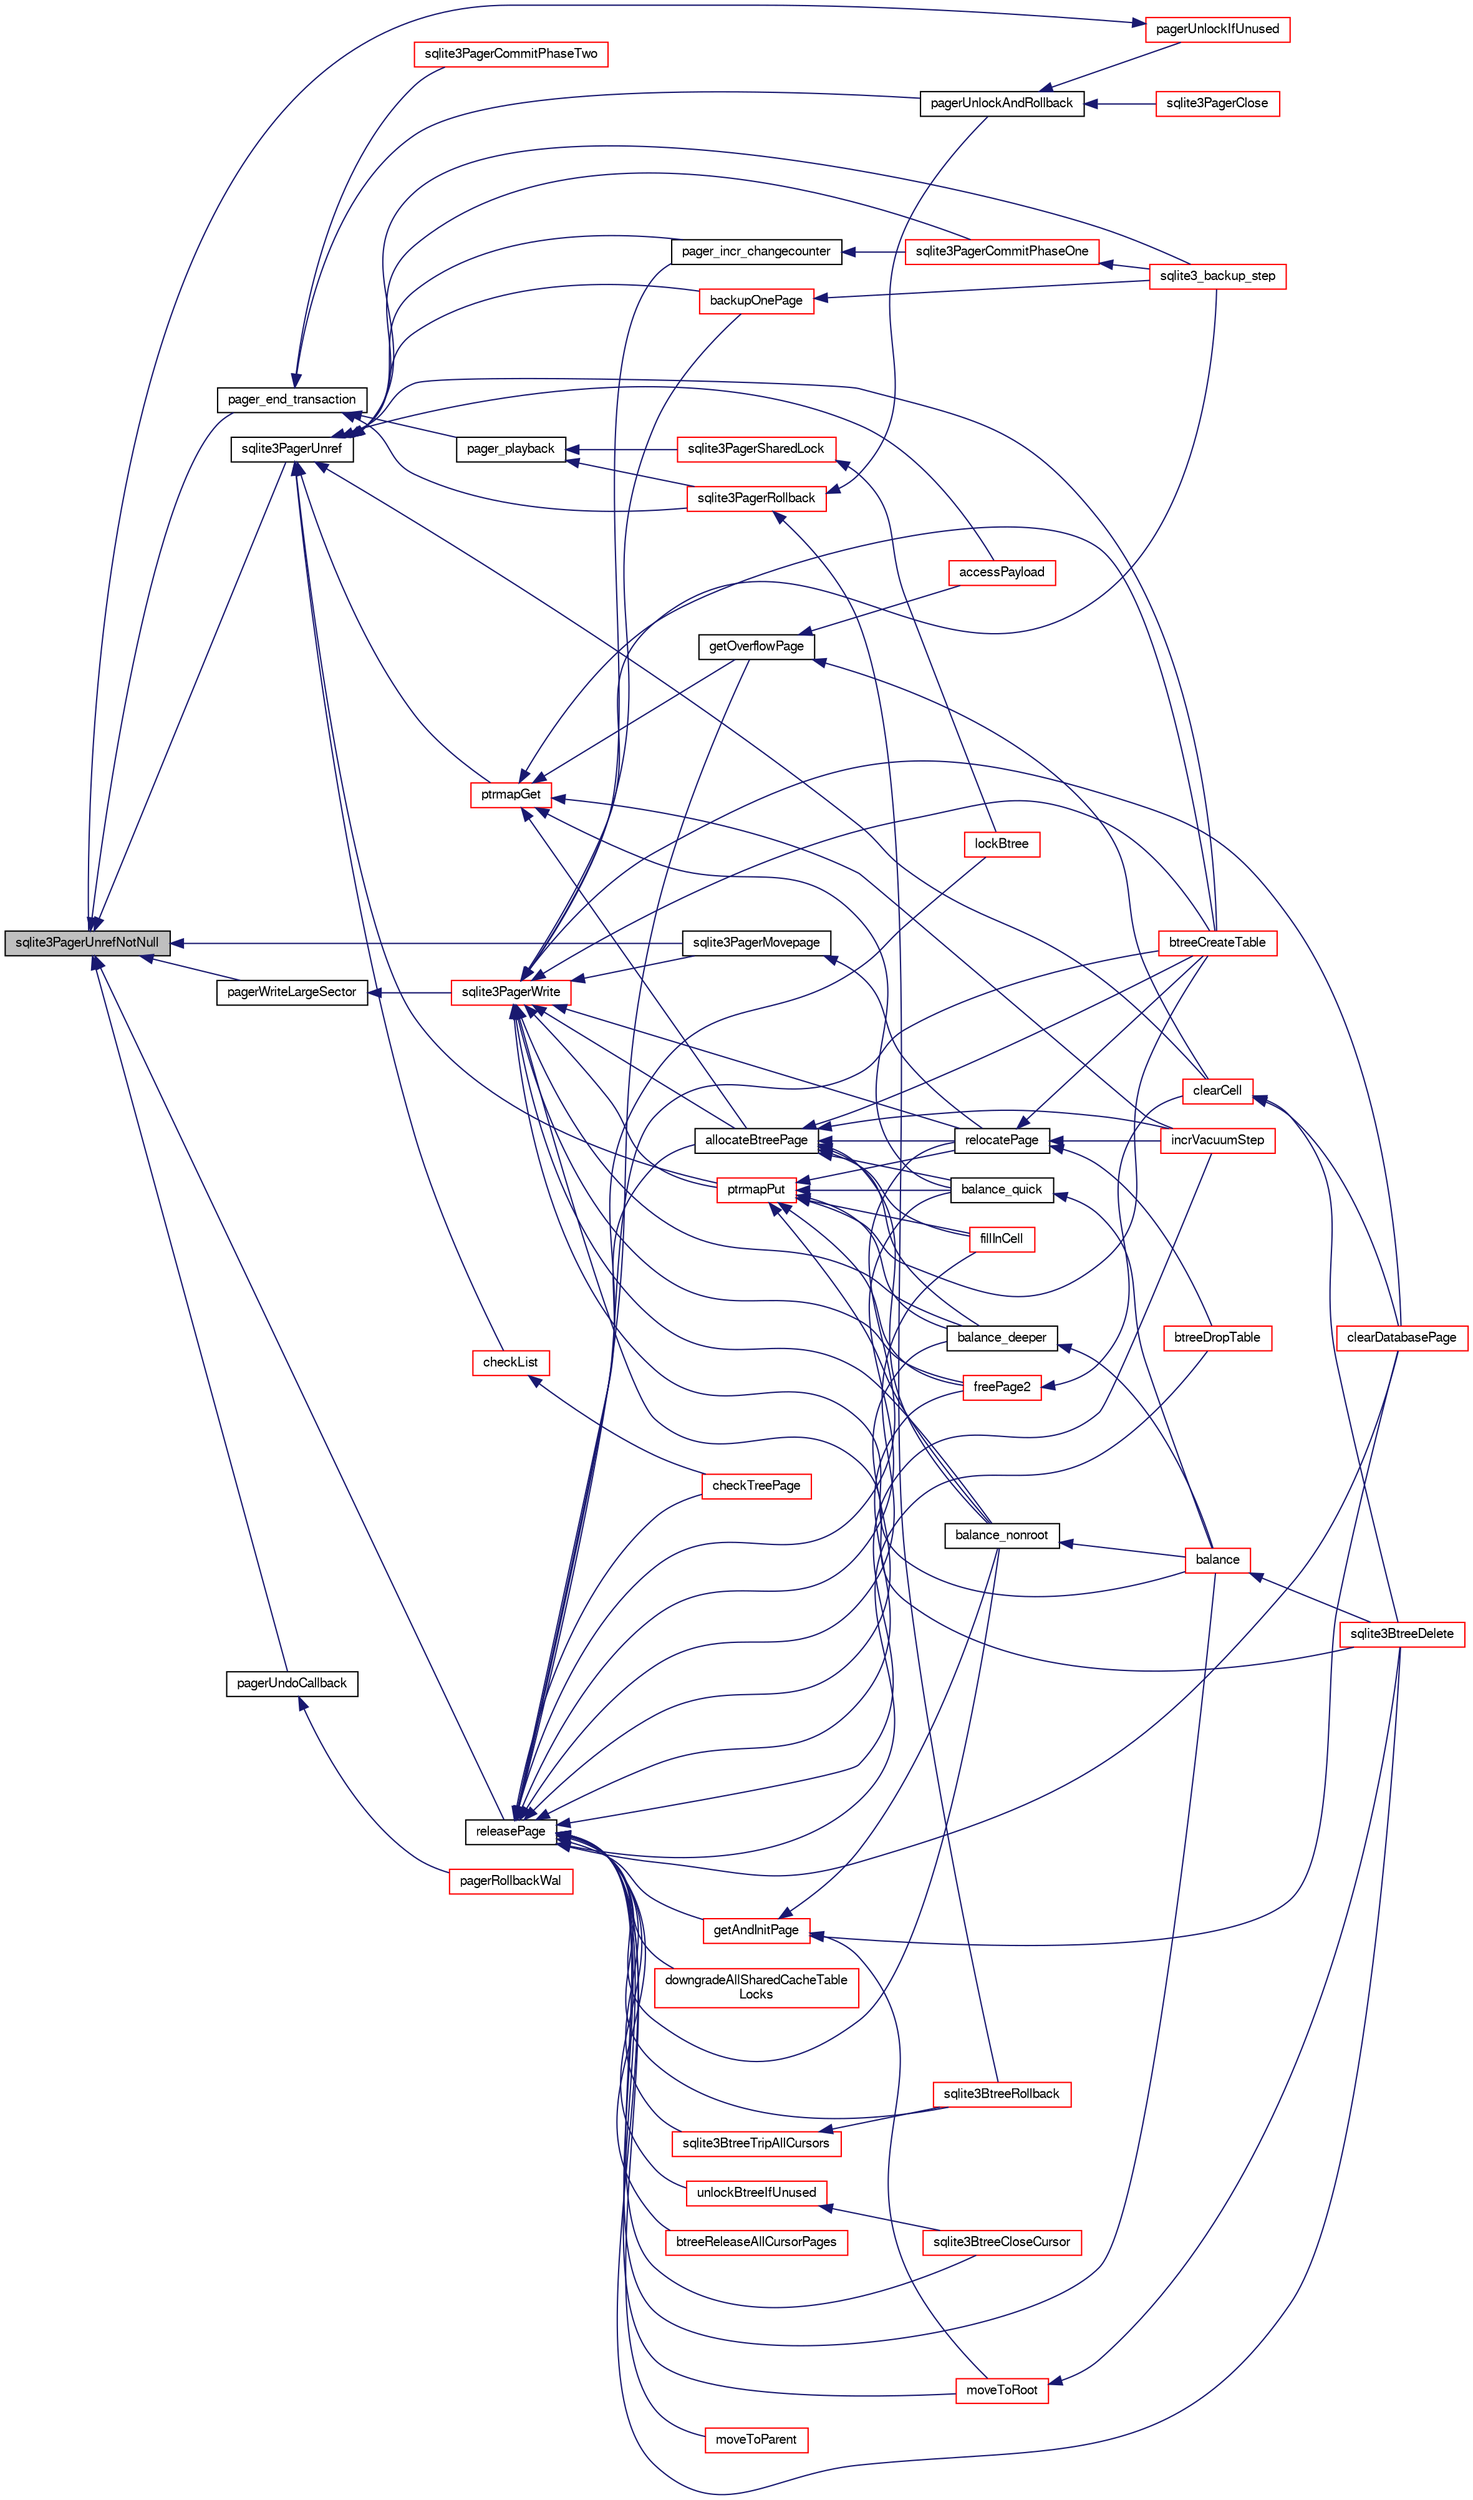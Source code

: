 digraph "sqlite3PagerUnrefNotNull"
{
  edge [fontname="FreeSans",fontsize="10",labelfontname="FreeSans",labelfontsize="10"];
  node [fontname="FreeSans",fontsize="10",shape=record];
  rankdir="LR";
  Node642527 [label="sqlite3PagerUnrefNotNull",height=0.2,width=0.4,color="black", fillcolor="grey75", style="filled", fontcolor="black"];
  Node642527 -> Node642528 [dir="back",color="midnightblue",fontsize="10",style="solid",fontname="FreeSans"];
  Node642528 [label="pager_end_transaction",height=0.2,width=0.4,color="black", fillcolor="white", style="filled",URL="$sqlite3_8c.html#a0814e2cfab386b1e3ba74528870339fe"];
  Node642528 -> Node642529 [dir="back",color="midnightblue",fontsize="10",style="solid",fontname="FreeSans"];
  Node642529 [label="pagerUnlockAndRollback",height=0.2,width=0.4,color="black", fillcolor="white", style="filled",URL="$sqlite3_8c.html#a02d96b7bf62c3b13ba905d168914518c"];
  Node642529 -> Node642530 [dir="back",color="midnightblue",fontsize="10",style="solid",fontname="FreeSans"];
  Node642530 [label="sqlite3PagerClose",height=0.2,width=0.4,color="red", fillcolor="white", style="filled",URL="$sqlite3_8c.html#af94b1f96b60689fd09422cce2c85f53f"];
  Node642529 -> Node642803 [dir="back",color="midnightblue",fontsize="10",style="solid",fontname="FreeSans"];
  Node642803 [label="pagerUnlockIfUnused",height=0.2,width=0.4,color="red", fillcolor="white", style="filled",URL="$sqlite3_8c.html#abf547f4276efb6f10262f7fde1e4d065"];
  Node642803 -> Node642527 [dir="back",color="midnightblue",fontsize="10",style="solid",fontname="FreeSans"];
  Node642528 -> Node642806 [dir="back",color="midnightblue",fontsize="10",style="solid",fontname="FreeSans"];
  Node642806 [label="pager_playback",height=0.2,width=0.4,color="black", fillcolor="white", style="filled",URL="$sqlite3_8c.html#a9d9a750a9fc76eb4b668c8a16b164a65"];
  Node642806 -> Node642807 [dir="back",color="midnightblue",fontsize="10",style="solid",fontname="FreeSans"];
  Node642807 [label="sqlite3PagerSharedLock",height=0.2,width=0.4,color="red", fillcolor="white", style="filled",URL="$sqlite3_8c.html#a58c197b629fb6eaacf96c7add57c70df"];
  Node642807 -> Node642809 [dir="back",color="midnightblue",fontsize="10",style="solid",fontname="FreeSans"];
  Node642809 [label="lockBtree",height=0.2,width=0.4,color="red", fillcolor="white", style="filled",URL="$sqlite3_8c.html#a5b808194d3178be15705a420265cee9d"];
  Node642806 -> Node642812 [dir="back",color="midnightblue",fontsize="10",style="solid",fontname="FreeSans"];
  Node642812 [label="sqlite3PagerRollback",height=0.2,width=0.4,color="red", fillcolor="white", style="filled",URL="$sqlite3_8c.html#afdd2ecbb97b7a716892ff6bd10c7dfd0"];
  Node642812 -> Node642529 [dir="back",color="midnightblue",fontsize="10",style="solid",fontname="FreeSans"];
  Node642812 -> Node642817 [dir="back",color="midnightblue",fontsize="10",style="solid",fontname="FreeSans"];
  Node642817 [label="sqlite3BtreeRollback",height=0.2,width=0.4,color="red", fillcolor="white", style="filled",URL="$sqlite3_8c.html#a317473acdafdd688385c8954f09de186"];
  Node642528 -> Node642877 [dir="back",color="midnightblue",fontsize="10",style="solid",fontname="FreeSans"];
  Node642877 [label="sqlite3PagerCommitPhaseTwo",height=0.2,width=0.4,color="red", fillcolor="white", style="filled",URL="$sqlite3_8c.html#a18af1df44bbc3ae598f0559f6fc5861e"];
  Node642528 -> Node642812 [dir="back",color="midnightblue",fontsize="10",style="solid",fontname="FreeSans"];
  Node642527 -> Node642879 [dir="back",color="midnightblue",fontsize="10",style="solid",fontname="FreeSans"];
  Node642879 [label="pagerUndoCallback",height=0.2,width=0.4,color="black", fillcolor="white", style="filled",URL="$sqlite3_8c.html#aca578b7eaed97dbbc2219eb67e1de24f"];
  Node642879 -> Node642880 [dir="back",color="midnightblue",fontsize="10",style="solid",fontname="FreeSans"];
  Node642880 [label="pagerRollbackWal",height=0.2,width=0.4,color="red", fillcolor="white", style="filled",URL="$sqlite3_8c.html#a80911cae8e3a137646b54d4e3e52147b"];
  Node642527 -> Node642881 [dir="back",color="midnightblue",fontsize="10",style="solid",fontname="FreeSans"];
  Node642881 [label="sqlite3PagerUnref",height=0.2,width=0.4,color="black", fillcolor="white", style="filled",URL="$sqlite3_8c.html#aa9d040b7f24a8a5d99bf96863b52cd15"];
  Node642881 -> Node642882 [dir="back",color="midnightblue",fontsize="10",style="solid",fontname="FreeSans"];
  Node642882 [label="pager_incr_changecounter",height=0.2,width=0.4,color="black", fillcolor="white", style="filled",URL="$sqlite3_8c.html#add9f57a131d488bb6fc49dedc5a4df81"];
  Node642882 -> Node642883 [dir="back",color="midnightblue",fontsize="10",style="solid",fontname="FreeSans"];
  Node642883 [label="sqlite3PagerCommitPhaseOne",height=0.2,width=0.4,color="red", fillcolor="white", style="filled",URL="$sqlite3_8c.html#a2baf986bff9120486e9acc5951494ea7"];
  Node642883 -> Node642745 [dir="back",color="midnightblue",fontsize="10",style="solid",fontname="FreeSans"];
  Node642745 [label="sqlite3_backup_step",height=0.2,width=0.4,color="red", fillcolor="white", style="filled",URL="$sqlite3_8h.html#a1699b75e98d082eebc465a9e64c35269"];
  Node642881 -> Node642883 [dir="back",color="midnightblue",fontsize="10",style="solid",fontname="FreeSans"];
  Node642881 -> Node642884 [dir="back",color="midnightblue",fontsize="10",style="solid",fontname="FreeSans"];
  Node642884 [label="ptrmapPut",height=0.2,width=0.4,color="red", fillcolor="white", style="filled",URL="$sqlite3_8c.html#ac16fbe55892f29324ac5d09957374ed0"];
  Node642884 -> Node642852 [dir="back",color="midnightblue",fontsize="10",style="solid",fontname="FreeSans"];
  Node642852 [label="relocatePage",height=0.2,width=0.4,color="black", fillcolor="white", style="filled",URL="$sqlite3_8c.html#af8fb5934ff87b02845c89350c57fd2bc"];
  Node642852 -> Node642853 [dir="back",color="midnightblue",fontsize="10",style="solid",fontname="FreeSans"];
  Node642853 [label="incrVacuumStep",height=0.2,width=0.4,color="red", fillcolor="white", style="filled",URL="$sqlite3_8c.html#a68a85130a567f1700dc0907ec9227892"];
  Node642852 -> Node642855 [dir="back",color="midnightblue",fontsize="10",style="solid",fontname="FreeSans"];
  Node642855 [label="btreeCreateTable",height=0.2,width=0.4,color="red", fillcolor="white", style="filled",URL="$sqlite3_8c.html#a48e09eaac366a6b585edd02553872954"];
  Node642852 -> Node642850 [dir="back",color="midnightblue",fontsize="10",style="solid",fontname="FreeSans"];
  Node642850 [label="btreeDropTable",height=0.2,width=0.4,color="red", fillcolor="white", style="filled",URL="$sqlite3_8c.html#abba4061ea34842db278e91f537d2c2ff"];
  Node642884 -> Node642873 [dir="back",color="midnightblue",fontsize="10",style="solid",fontname="FreeSans"];
  Node642873 [label="freePage2",height=0.2,width=0.4,color="red", fillcolor="white", style="filled",URL="$sqlite3_8c.html#a625a2c2bdaf95cdb3a7cb945201f7efb"];
  Node642873 -> Node642868 [dir="back",color="midnightblue",fontsize="10",style="solid",fontname="FreeSans"];
  Node642868 [label="clearCell",height=0.2,width=0.4,color="red", fillcolor="white", style="filled",URL="$sqlite3_8c.html#acde9692b1b53b7e35fa3ee62c01a0341"];
  Node642868 -> Node642834 [dir="back",color="midnightblue",fontsize="10",style="solid",fontname="FreeSans"];
  Node642834 [label="sqlite3BtreeDelete",height=0.2,width=0.4,color="red", fillcolor="white", style="filled",URL="$sqlite3_8c.html#a65c40cd7ec987dbd25392a180f388fe7"];
  Node642868 -> Node642847 [dir="back",color="midnightblue",fontsize="10",style="solid",fontname="FreeSans"];
  Node642847 [label="clearDatabasePage",height=0.2,width=0.4,color="red", fillcolor="white", style="filled",URL="$sqlite3_8c.html#aecc3046a56feeeabd3ca93c0685e35d5"];
  Node642884 -> Node642870 [dir="back",color="midnightblue",fontsize="10",style="solid",fontname="FreeSans"];
  Node642870 [label="fillInCell",height=0.2,width=0.4,color="red", fillcolor="white", style="filled",URL="$sqlite3_8c.html#ab66a77004cf93954f2aae7e52a4e51a7"];
  Node642884 -> Node642871 [dir="back",color="midnightblue",fontsize="10",style="solid",fontname="FreeSans"];
  Node642871 [label="balance_quick",height=0.2,width=0.4,color="black", fillcolor="white", style="filled",URL="$sqlite3_8c.html#a92f1869a02b8b9196e5ea7ed2e61c328"];
  Node642871 -> Node642846 [dir="back",color="midnightblue",fontsize="10",style="solid",fontname="FreeSans"];
  Node642846 [label="balance",height=0.2,width=0.4,color="red", fillcolor="white", style="filled",URL="$sqlite3_8c.html#a173f7c872fb68ccd3a20440d640b66c7"];
  Node642846 -> Node642834 [dir="back",color="midnightblue",fontsize="10",style="solid",fontname="FreeSans"];
  Node642884 -> Node642845 [dir="back",color="midnightblue",fontsize="10",style="solid",fontname="FreeSans"];
  Node642845 [label="balance_nonroot",height=0.2,width=0.4,color="black", fillcolor="white", style="filled",URL="$sqlite3_8c.html#a513ba5c0beb3462a4b60064469f1539d"];
  Node642845 -> Node642846 [dir="back",color="midnightblue",fontsize="10",style="solid",fontname="FreeSans"];
  Node642884 -> Node642872 [dir="back",color="midnightblue",fontsize="10",style="solid",fontname="FreeSans"];
  Node642872 [label="balance_deeper",height=0.2,width=0.4,color="black", fillcolor="white", style="filled",URL="$sqlite3_8c.html#af8eafba12a6ebc987cf6ae89f4cce1a8"];
  Node642872 -> Node642846 [dir="back",color="midnightblue",fontsize="10",style="solid",fontname="FreeSans"];
  Node642884 -> Node642855 [dir="back",color="midnightblue",fontsize="10",style="solid",fontname="FreeSans"];
  Node642881 -> Node642889 [dir="back",color="midnightblue",fontsize="10",style="solid",fontname="FreeSans"];
  Node642889 [label="ptrmapGet",height=0.2,width=0.4,color="red", fillcolor="white", style="filled",URL="$sqlite3_8c.html#ae91bfd9c1bec807a52a384d2ed01934b"];
  Node642889 -> Node642853 [dir="back",color="midnightblue",fontsize="10",style="solid",fontname="FreeSans"];
  Node642889 -> Node642857 [dir="back",color="midnightblue",fontsize="10",style="solid",fontname="FreeSans"];
  Node642857 [label="getOverflowPage",height=0.2,width=0.4,color="black", fillcolor="white", style="filled",URL="$sqlite3_8c.html#af907f898e049d621e2c9dc1ed1d63cf4"];
  Node642857 -> Node642858 [dir="back",color="midnightblue",fontsize="10",style="solid",fontname="FreeSans"];
  Node642858 [label="accessPayload",height=0.2,width=0.4,color="red", fillcolor="white", style="filled",URL="$sqlite3_8c.html#acf70e6d3cb6afd54d677b3dffb6959d2"];
  Node642857 -> Node642868 [dir="back",color="midnightblue",fontsize="10",style="solid",fontname="FreeSans"];
  Node642889 -> Node642869 [dir="back",color="midnightblue",fontsize="10",style="solid",fontname="FreeSans"];
  Node642869 [label="allocateBtreePage",height=0.2,width=0.4,color="black", fillcolor="white", style="filled",URL="$sqlite3_8c.html#ae84ce1103eabfe9455a6a59e6cec4a33"];
  Node642869 -> Node642852 [dir="back",color="midnightblue",fontsize="10",style="solid",fontname="FreeSans"];
  Node642869 -> Node642853 [dir="back",color="midnightblue",fontsize="10",style="solid",fontname="FreeSans"];
  Node642869 -> Node642870 [dir="back",color="midnightblue",fontsize="10",style="solid",fontname="FreeSans"];
  Node642869 -> Node642871 [dir="back",color="midnightblue",fontsize="10",style="solid",fontname="FreeSans"];
  Node642869 -> Node642845 [dir="back",color="midnightblue",fontsize="10",style="solid",fontname="FreeSans"];
  Node642869 -> Node642872 [dir="back",color="midnightblue",fontsize="10",style="solid",fontname="FreeSans"];
  Node642869 -> Node642855 [dir="back",color="midnightblue",fontsize="10",style="solid",fontname="FreeSans"];
  Node642889 -> Node642871 [dir="back",color="midnightblue",fontsize="10",style="solid",fontname="FreeSans"];
  Node642889 -> Node642855 [dir="back",color="midnightblue",fontsize="10",style="solid",fontname="FreeSans"];
  Node642881 -> Node642858 [dir="back",color="midnightblue",fontsize="10",style="solid",fontname="FreeSans"];
  Node642881 -> Node642868 [dir="back",color="midnightblue",fontsize="10",style="solid",fontname="FreeSans"];
  Node642881 -> Node642855 [dir="back",color="midnightblue",fontsize="10",style="solid",fontname="FreeSans"];
  Node642881 -> Node642891 [dir="back",color="midnightblue",fontsize="10",style="solid",fontname="FreeSans"];
  Node642891 [label="checkList",height=0.2,width=0.4,color="red", fillcolor="white", style="filled",URL="$sqlite3_8c.html#a7c888a9a7f402383d462ddef0e59f52e"];
  Node642891 -> Node642875 [dir="back",color="midnightblue",fontsize="10",style="solid",fontname="FreeSans"];
  Node642875 [label="checkTreePage",height=0.2,width=0.4,color="red", fillcolor="white", style="filled",URL="$sqlite3_8c.html#a0bdac89d12e5ac328d260ae8259777b2"];
  Node642881 -> Node642892 [dir="back",color="midnightblue",fontsize="10",style="solid",fontname="FreeSans"];
  Node642892 [label="backupOnePage",height=0.2,width=0.4,color="red", fillcolor="white", style="filled",URL="$sqlite3_8c.html#a7efb6a8380d746b14e73db99ad3428a2"];
  Node642892 -> Node642745 [dir="back",color="midnightblue",fontsize="10",style="solid",fontname="FreeSans"];
  Node642881 -> Node642745 [dir="back",color="midnightblue",fontsize="10",style="solid",fontname="FreeSans"];
  Node642527 -> Node642898 [dir="back",color="midnightblue",fontsize="10",style="solid",fontname="FreeSans"];
  Node642898 [label="pagerWriteLargeSector",height=0.2,width=0.4,color="black", fillcolor="white", style="filled",URL="$sqlite3_8c.html#a06334f0cc1c2dc95ffe29c2359928b92"];
  Node642898 -> Node642899 [dir="back",color="midnightblue",fontsize="10",style="solid",fontname="FreeSans"];
  Node642899 [label="sqlite3PagerWrite",height=0.2,width=0.4,color="red", fillcolor="white", style="filled",URL="$sqlite3_8c.html#ad4b8aee028ee99575b0748b299e04ed0"];
  Node642899 -> Node642882 [dir="back",color="midnightblue",fontsize="10",style="solid",fontname="FreeSans"];
  Node642899 -> Node642900 [dir="back",color="midnightblue",fontsize="10",style="solid",fontname="FreeSans"];
  Node642900 [label="sqlite3PagerMovepage",height=0.2,width=0.4,color="black", fillcolor="white", style="filled",URL="$sqlite3_8c.html#a8cdedc7a185709301f12c4d7b305aa1e"];
  Node642900 -> Node642852 [dir="back",color="midnightblue",fontsize="10",style="solid",fontname="FreeSans"];
  Node642899 -> Node642884 [dir="back",color="midnightblue",fontsize="10",style="solid",fontname="FreeSans"];
  Node642899 -> Node642852 [dir="back",color="midnightblue",fontsize="10",style="solid",fontname="FreeSans"];
  Node642899 -> Node642869 [dir="back",color="midnightblue",fontsize="10",style="solid",fontname="FreeSans"];
  Node642899 -> Node642873 [dir="back",color="midnightblue",fontsize="10",style="solid",fontname="FreeSans"];
  Node642899 -> Node642845 [dir="back",color="midnightblue",fontsize="10",style="solid",fontname="FreeSans"];
  Node642899 -> Node642872 [dir="back",color="midnightblue",fontsize="10",style="solid",fontname="FreeSans"];
  Node642899 -> Node642846 [dir="back",color="midnightblue",fontsize="10",style="solid",fontname="FreeSans"];
  Node642899 -> Node642834 [dir="back",color="midnightblue",fontsize="10",style="solid",fontname="FreeSans"];
  Node642899 -> Node642855 [dir="back",color="midnightblue",fontsize="10",style="solid",fontname="FreeSans"];
  Node642899 -> Node642847 [dir="back",color="midnightblue",fontsize="10",style="solid",fontname="FreeSans"];
  Node642899 -> Node642892 [dir="back",color="midnightblue",fontsize="10",style="solid",fontname="FreeSans"];
  Node642899 -> Node642745 [dir="back",color="midnightblue",fontsize="10",style="solid",fontname="FreeSans"];
  Node642527 -> Node642900 [dir="back",color="midnightblue",fontsize="10",style="solid",fontname="FreeSans"];
  Node642527 -> Node642905 [dir="back",color="midnightblue",fontsize="10",style="solid",fontname="FreeSans"];
  Node642905 [label="releasePage",height=0.2,width=0.4,color="black", fillcolor="white", style="filled",URL="$sqlite3_8c.html#a92c6fb14f9bcf117440c35116c26d6c4"];
  Node642905 -> Node642906 [dir="back",color="midnightblue",fontsize="10",style="solid",fontname="FreeSans"];
  Node642906 [label="downgradeAllSharedCacheTable\lLocks",height=0.2,width=0.4,color="red", fillcolor="white", style="filled",URL="$sqlite3_8c.html#a190cd892d7b1636800149aa2fb20f4ef"];
  Node642905 -> Node642908 [dir="back",color="midnightblue",fontsize="10",style="solid",fontname="FreeSans"];
  Node642908 [label="btreeReleaseAllCursorPages",height=0.2,width=0.4,color="red", fillcolor="white", style="filled",URL="$sqlite3_8c.html#a8535e63c9127b9f6b5b136cab41cbdd7"];
  Node642905 -> Node642823 [dir="back",color="midnightblue",fontsize="10",style="solid",fontname="FreeSans"];
  Node642823 [label="getAndInitPage",height=0.2,width=0.4,color="red", fillcolor="white", style="filled",URL="$sqlite3_8c.html#ae85122d12808231a8d58459440a405ab"];
  Node642823 -> Node642825 [dir="back",color="midnightblue",fontsize="10",style="solid",fontname="FreeSans"];
  Node642825 [label="moveToRoot",height=0.2,width=0.4,color="red", fillcolor="white", style="filled",URL="$sqlite3_8c.html#a2b8fb9bf88e10e7e4dedc8da64e7e956"];
  Node642825 -> Node642834 [dir="back",color="midnightblue",fontsize="10",style="solid",fontname="FreeSans"];
  Node642823 -> Node642845 [dir="back",color="midnightblue",fontsize="10",style="solid",fontname="FreeSans"];
  Node642823 -> Node642847 [dir="back",color="midnightblue",fontsize="10",style="solid",fontname="FreeSans"];
  Node642905 -> Node642809 [dir="back",color="midnightblue",fontsize="10",style="solid",fontname="FreeSans"];
  Node642905 -> Node642909 [dir="back",color="midnightblue",fontsize="10",style="solid",fontname="FreeSans"];
  Node642909 [label="unlockBtreeIfUnused",height=0.2,width=0.4,color="red", fillcolor="white", style="filled",URL="$sqlite3_8c.html#ada198bfad4d2c61e88bd9317e98cc96c"];
  Node642909 -> Node642910 [dir="back",color="midnightblue",fontsize="10",style="solid",fontname="FreeSans"];
  Node642910 [label="sqlite3BtreeCloseCursor",height=0.2,width=0.4,color="red", fillcolor="white", style="filled",URL="$sqlite3_8c.html#a7f494da0a512d247d690d6bc19397791"];
  Node642905 -> Node642852 [dir="back",color="midnightblue",fontsize="10",style="solid",fontname="FreeSans"];
  Node642905 -> Node642853 [dir="back",color="midnightblue",fontsize="10",style="solid",fontname="FreeSans"];
  Node642905 -> Node642911 [dir="back",color="midnightblue",fontsize="10",style="solid",fontname="FreeSans"];
  Node642911 [label="sqlite3BtreeTripAllCursors",height=0.2,width=0.4,color="red", fillcolor="white", style="filled",URL="$sqlite3_8c.html#a7e94025b9bd56e9e9ccf148d1a0e1acf"];
  Node642911 -> Node642817 [dir="back",color="midnightblue",fontsize="10",style="solid",fontname="FreeSans"];
  Node642905 -> Node642817 [dir="back",color="midnightblue",fontsize="10",style="solid",fontname="FreeSans"];
  Node642905 -> Node642910 [dir="back",color="midnightblue",fontsize="10",style="solid",fontname="FreeSans"];
  Node642905 -> Node642857 [dir="back",color="midnightblue",fontsize="10",style="solid",fontname="FreeSans"];
  Node642905 -> Node642912 [dir="back",color="midnightblue",fontsize="10",style="solid",fontname="FreeSans"];
  Node642912 [label="moveToParent",height=0.2,width=0.4,color="red", fillcolor="white", style="filled",URL="$sqlite3_8c.html#a6d71d2659481a7b7866f9445a62ec248"];
  Node642905 -> Node642825 [dir="back",color="midnightblue",fontsize="10",style="solid",fontname="FreeSans"];
  Node642905 -> Node642869 [dir="back",color="midnightblue",fontsize="10",style="solid",fontname="FreeSans"];
  Node642905 -> Node642873 [dir="back",color="midnightblue",fontsize="10",style="solid",fontname="FreeSans"];
  Node642905 -> Node642870 [dir="back",color="midnightblue",fontsize="10",style="solid",fontname="FreeSans"];
  Node642905 -> Node642871 [dir="back",color="midnightblue",fontsize="10",style="solid",fontname="FreeSans"];
  Node642905 -> Node642845 [dir="back",color="midnightblue",fontsize="10",style="solid",fontname="FreeSans"];
  Node642905 -> Node642872 [dir="back",color="midnightblue",fontsize="10",style="solid",fontname="FreeSans"];
  Node642905 -> Node642846 [dir="back",color="midnightblue",fontsize="10",style="solid",fontname="FreeSans"];
  Node642905 -> Node642834 [dir="back",color="midnightblue",fontsize="10",style="solid",fontname="FreeSans"];
  Node642905 -> Node642855 [dir="back",color="midnightblue",fontsize="10",style="solid",fontname="FreeSans"];
  Node642905 -> Node642847 [dir="back",color="midnightblue",fontsize="10",style="solid",fontname="FreeSans"];
  Node642905 -> Node642850 [dir="back",color="midnightblue",fontsize="10",style="solid",fontname="FreeSans"];
  Node642905 -> Node642875 [dir="back",color="midnightblue",fontsize="10",style="solid",fontname="FreeSans"];
}
